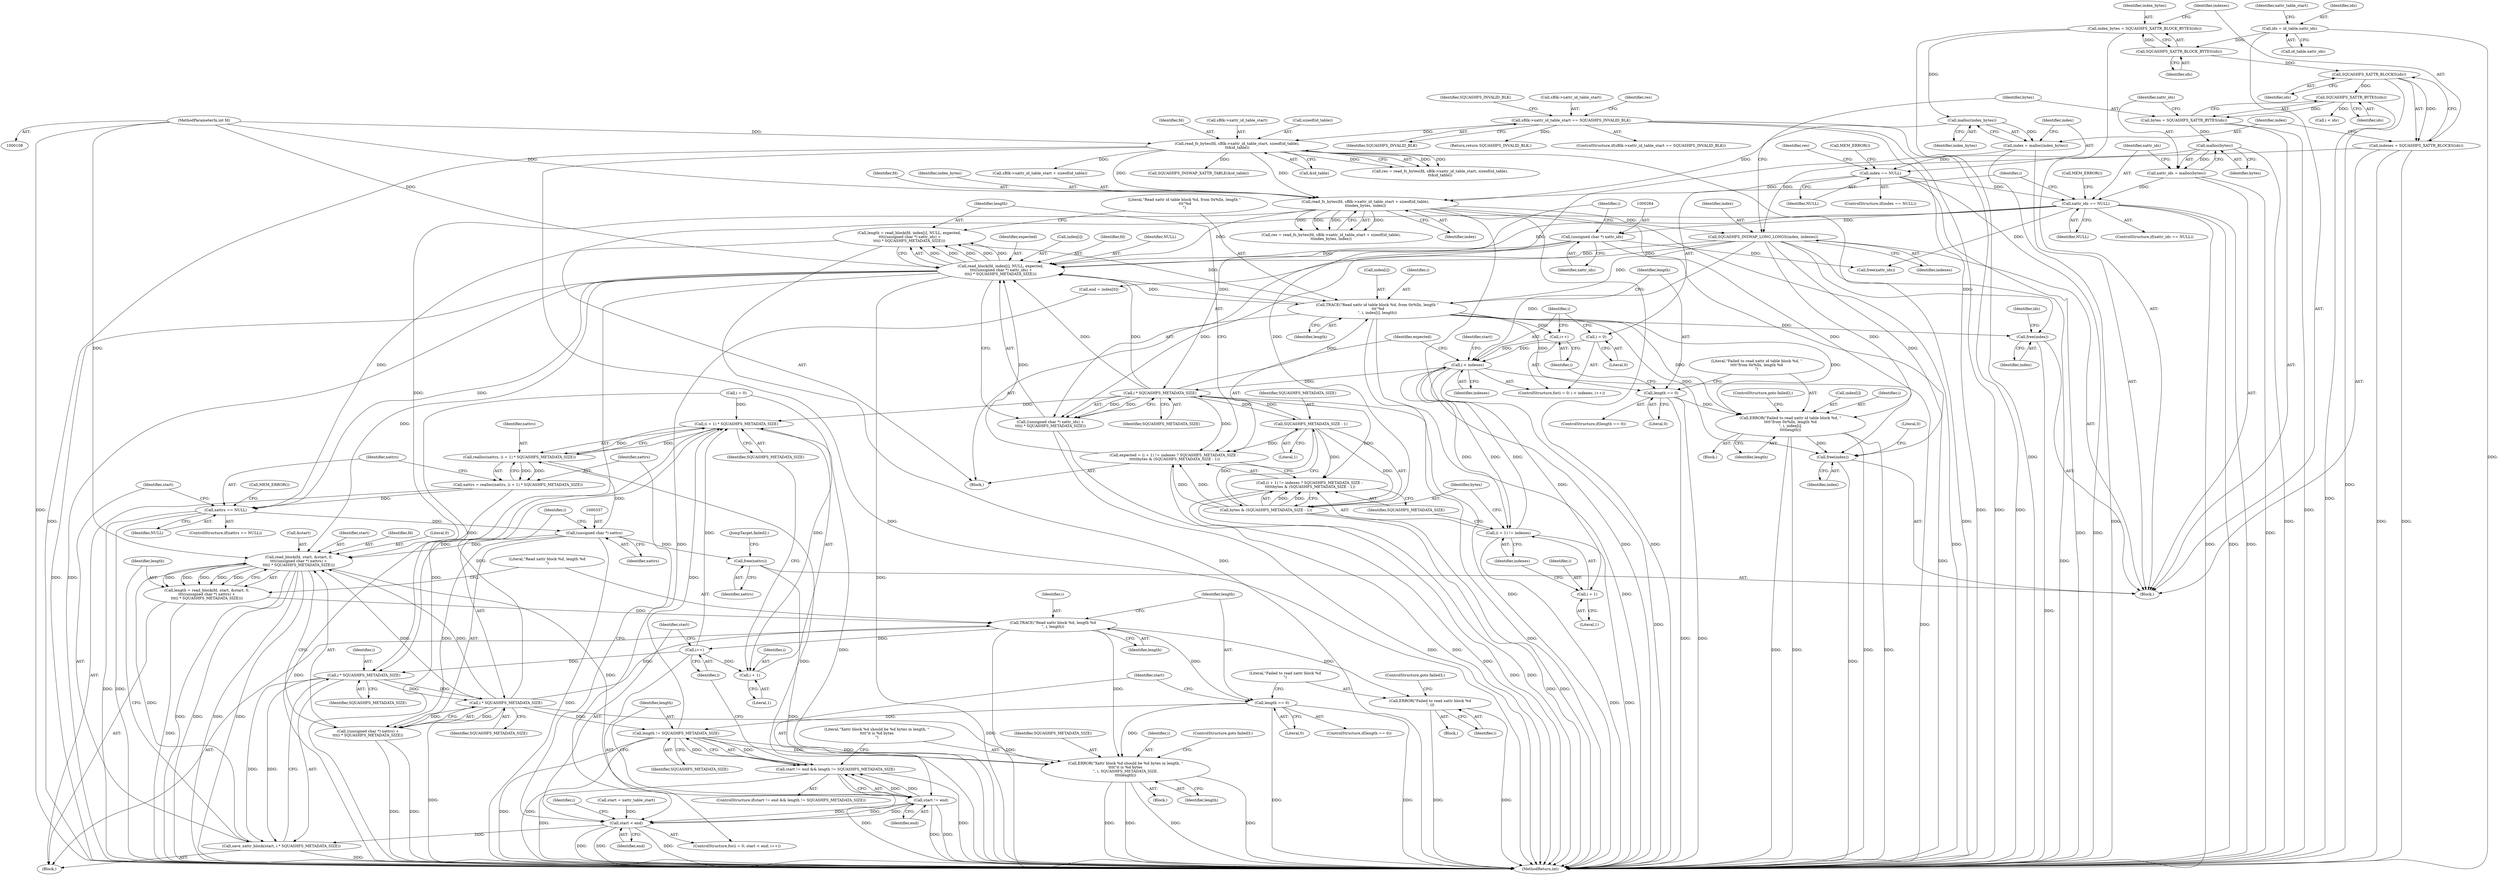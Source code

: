digraph "0_squashfs-tools_f95864afe8833fe3ad782d714b41378e860977b1@API" {
"1000253" [label="(Call,length = read_block(fd, index[i], NULL, expected,\n \t\t\t((unsigned char *) xattr_ids) +\n\t\t\t(i * SQUASHFS_METADATA_SIZE)))"];
"1000255" [label="(Call,read_block(fd, index[i], NULL, expected,\n \t\t\t((unsigned char *) xattr_ids) +\n\t\t\t(i * SQUASHFS_METADATA_SIZE)))"];
"1000196" [label="(Call,read_fs_bytes(fd, sBlk->xattr_id_table_start + sizeof(id_table),\n\t\tindex_bytes, index))"];
"1000136" [label="(Call,read_fs_bytes(fd, sBlk->xattr_id_table_start, sizeof(id_table),\n\t\t&id_table))"];
"1000109" [label="(MethodParameterIn,int fd)"];
"1000127" [label="(Call,sBlk->xattr_id_table_start == SQUASHFS_INVALID_BLK)"];
"1000187" [label="(Call,malloc(index_bytes))"];
"1000177" [label="(Call,index_bytes = SQUASHFS_XATTR_BLOCK_BYTES(ids))"];
"1000179" [label="(Call,SQUASHFS_XATTR_BLOCK_BYTES(ids))"];
"1000167" [label="(Call,ids = id_table.xattr_ids)"];
"1000190" [label="(Call,index == NULL)"];
"1000185" [label="(Call,index = malloc(index_bytes))"];
"1000211" [label="(Call,SQUASHFS_INSWAP_LONG_LONGS(index, indexes))"];
"1000181" [label="(Call,indexes = SQUASHFS_XATTR_BLOCKS(ids))"];
"1000183" [label="(Call,SQUASHFS_XATTR_BLOCKS(ids))"];
"1000269" [label="(Call,TRACE(\"Read xattr id table block %d, from 0x%llx, length \"\n \t\t\t\"%d\n\", i, index[i], length))"];
"1000266" [label="(Call,i * SQUASHFS_METADATA_SIZE)"];
"1000231" [label="(Call,i < indexes)"];
"1000234" [label="(Call,i++)"];
"1000228" [label="(Call,i = 0)"];
"1000241" [label="(Call,(i + 1) != indexes)"];
"1000249" [label="(Call,SQUASHFS_METADATA_SIZE - 1)"];
"1000253" [label="(Call,length = read_block(fd, index[i], NULL, expected,\n \t\t\t((unsigned char *) xattr_ids) +\n\t\t\t(i * SQUASHFS_METADATA_SIZE)))"];
"1000223" [label="(Call,xattr_ids == NULL)"];
"1000218" [label="(Call,xattr_ids = malloc(bytes))"];
"1000220" [label="(Call,malloc(bytes))"];
"1000214" [label="(Call,bytes = SQUASHFS_XATTR_BYTES(ids))"];
"1000216" [label="(Call,SQUASHFS_XATTR_BYTES(ids))"];
"1000238" [label="(Call,expected = (i + 1) != indexes ? SQUASHFS_METADATA_SIZE :\n \t\t\t\t\tbytes & (SQUASHFS_METADATA_SIZE - 1))"];
"1000247" [label="(Call,bytes & (SQUASHFS_METADATA_SIZE - 1))"];
"1000263" [label="(Call,(unsigned char *) xattr_ids)"];
"1000242" [label="(Call,i + 1)"];
"1000318" [label="(Call,xattrs == NULL)"];
"1000336" [label="(Call,(unsigned char *) xattrs)"];
"1000310" [label="(Call,realloc(xattrs, (i + 1) * SQUASHFS_METADATA_SIZE))"];
"1000308" [label="(Call,xattrs = realloc(xattrs, (i + 1) * SQUASHFS_METADATA_SIZE))"];
"1000329" [label="(Call,read_block(fd, start, &start, 0,\n\t\t\t((unsigned char *) xattrs) +\n\t\t\t(i * SQUASHFS_METADATA_SIZE)))"];
"1000327" [label="(Call,length = read_block(fd, start, &start, 0,\n\t\t\t((unsigned char *) xattrs) +\n\t\t\t(i * SQUASHFS_METADATA_SIZE)))"];
"1000342" [label="(Call,TRACE(\"Read xattr block %d, length %d\n\", i, length))"];
"1000304" [label="(Call,i++)"];
"1000312" [label="(Call,(i + 1) * SQUASHFS_METADATA_SIZE)"];
"1000324" [label="(Call,i * SQUASHFS_METADATA_SIZE)"];
"1000322" [label="(Call,save_xattr_block(start, i * SQUASHFS_METADATA_SIZE))"];
"1000339" [label="(Call,i * SQUASHFS_METADATA_SIZE)"];
"1000335" [label="(Call,((unsigned char *) xattrs) +\n\t\t\t(i * SQUASHFS_METADATA_SIZE))"];
"1000360" [label="(Call,length != SQUASHFS_METADATA_SIZE)"];
"1000356" [label="(Call,start != end && length != SQUASHFS_METADATA_SIZE)"];
"1000364" [label="(Call,ERROR(\"Xattr block %d should be %d bytes in length, \"\n\t\t\t\t\"it is %d bytes\n\", i, SQUASHFS_METADATA_SIZE,\n\t\t\t\tlength))"];
"1000313" [label="(Call,i + 1)"];
"1000347" [label="(Call,length == 0)"];
"1000351" [label="(Call,ERROR(\"Failed to read xattr block %d\n\", i))"];
"1000357" [label="(Call,start != end)"];
"1000301" [label="(Call,start < end)"];
"1000389" [label="(Call,free(xattrs))"];
"1000240" [label="(Call,(i + 1) != indexes ? SQUASHFS_METADATA_SIZE :\n \t\t\t\t\tbytes & (SQUASHFS_METADATA_SIZE - 1))"];
"1000262" [label="(Call,((unsigned char *) xattr_ids) +\n\t\t\t(i * SQUASHFS_METADATA_SIZE))"];
"1000277" [label="(Call,length == 0)"];
"1000281" [label="(Call,ERROR(\"Failed to read xattr id table block %d, \"\n\t\t\t\t\"from 0x%llx, length %d\n\", i, index[i],\n\t\t\t\tlength))"];
"1000395" [label="(Call,free(index))"];
"1000384" [label="(Call,free(index))"];
"1000109" [label="(MethodParameterIn,int fd)"];
"1000131" [label="(Identifier,SQUASHFS_INVALID_BLK)"];
"1000357" [label="(Call,start != end)"];
"1000362" [label="(Identifier,SQUASHFS_METADATA_SIZE)"];
"1000396" [label="(Identifier,index)"];
"1000310" [label="(Call,realloc(xattrs, (i + 1) * SQUASHFS_METADATA_SIZE))"];
"1000216" [label="(Call,SQUASHFS_XATTR_BYTES(ids))"];
"1000336" [label="(Call,(unsigned char *) xattrs)"];
"1000235" [label="(Identifier,i)"];
"1000311" [label="(Identifier,xattrs)"];
"1000234" [label="(Call,i++)"];
"1000138" [label="(Call,sBlk->xattr_id_table_start)"];
"1000385" [label="(Identifier,index)"];
"1000331" [label="(Identifier,start)"];
"1000358" [label="(Identifier,start)"];
"1000133" [label="(Identifier,SQUASHFS_INVALID_BLK)"];
"1000173" [label="(Identifier,xattr_table_start)"];
"1000213" [label="(Identifier,indexes)"];
"1000243" [label="(Identifier,i)"];
"1000196" [label="(Call,read_fs_bytes(fd, sBlk->xattr_id_table_start + sizeof(id_table),\n\t\tindex_bytes, index))"];
"1000211" [label="(Call,SQUASHFS_INSWAP_LONG_LONGS(index, indexes))"];
"1000367" [label="(Identifier,SQUASHFS_METADATA_SIZE)"];
"1000321" [label="(Call,MEM_ERROR())"];
"1000226" [label="(Call,MEM_ERROR())"];
"1000266" [label="(Call,i * SQUASHFS_METADATA_SIZE)"];
"1000305" [label="(Identifier,i)"];
"1000279" [label="(Literal,0)"];
"1000317" [label="(ControlStructure,if(xattrs == NULL))"];
"1000197" [label="(Identifier,fd)"];
"1000232" [label="(Identifier,i)"];
"1000278" [label="(Identifier,length)"];
"1000389" [label="(Call,free(xattrs))"];
"1000143" [label="(Call,&id_table)"];
"1000193" [label="(Call,MEM_ERROR())"];
"1000227" [label="(ControlStructure,for(i = 0; i < indexes; i++))"];
"1000322" [label="(Call,save_xattr_block(start, i * SQUASHFS_METADATA_SIZE))"];
"1000236" [label="(Block,)"];
"1000220" [label="(Call,malloc(bytes))"];
"1000346" [label="(ControlStructure,if(length == 0))"];
"1000262" [label="(Call,((unsigned char *) xattr_ids) +\n\t\t\t(i * SQUASHFS_METADATA_SIZE))"];
"1000250" [label="(Identifier,SQUASHFS_METADATA_SIZE)"];
"1000255" [label="(Call,read_block(fd, index[i], NULL, expected,\n \t\t\t((unsigned char *) xattr_ids) +\n\t\t\t(i * SQUASHFS_METADATA_SIZE)))"];
"1000151" [label="(Call,SQUASHFS_INSWAP_XATTR_TABLE(&id_table))"];
"1000270" [label="(Literal,\"Read xattr id table block %d, from 0x%llx, length \"\n \t\t\t\"%d\n\")"];
"1000218" [label="(Call,xattr_ids = malloc(bytes))"];
"1000247" [label="(Call,bytes & (SQUASHFS_METADATA_SIZE - 1))"];
"1000344" [label="(Identifier,i)"];
"1000360" [label="(Call,length != SQUASHFS_METADATA_SIZE)"];
"1000323" [label="(Identifier,start)"];
"1000239" [label="(Identifier,expected)"];
"1000353" [label="(Identifier,i)"];
"1000301" [label="(Call,start < end)"];
"1000179" [label="(Call,SQUASHFS_XATTR_BLOCK_BYTES(ids))"];
"1000190" [label="(Call,index == NULL)"];
"1000244" [label="(Literal,1)"];
"1000298" [label="(Call,i = 0)"];
"1000169" [label="(Call,id_table.xattr_ids)"];
"1000398" [label="(Literal,0)"];
"1000350" [label="(Block,)"];
"1000191" [label="(Identifier,index)"];
"1000288" [label="(ControlStructure,goto failed2;)"];
"1000297" [label="(ControlStructure,for(i = 0; start < end; i++))"];
"1000334" [label="(Literal,0)"];
"1000263" [label="(Call,(unsigned char *) xattr_ids)"];
"1000198" [label="(Call,sBlk->xattr_id_table_start + sizeof(id_table))"];
"1000167" [label="(Call,ids = id_table.xattr_ids)"];
"1000136" [label="(Call,read_fs_bytes(fd, sBlk->xattr_id_table_start, sizeof(id_table),\n\t\t&id_table))"];
"1000314" [label="(Identifier,i)"];
"1000356" [label="(Call,start != end && length != SQUASHFS_METADATA_SIZE)"];
"1000181" [label="(Call,indexes = SQUASHFS_XATTR_BLOCKS(ids))"];
"1000343" [label="(Literal,\"Read xattr block %d, length %d\n\")"];
"1000282" [label="(Literal,\"Failed to read xattr id table block %d, \"\n\t\t\t\t\"from 0x%llx, length %d\n\")"];
"1000347" [label="(Call,length == 0)"];
"1000339" [label="(Call,i * SQUASHFS_METADATA_SIZE)"];
"1000284" [label="(Call,index[i])"];
"1000177" [label="(Call,index_bytes = SQUASHFS_XATTR_BLOCK_BYTES(ids))"];
"1000345" [label="(Identifier,length)"];
"1000180" [label="(Identifier,ids)"];
"1000253" [label="(Call,length = read_block(fd, index[i], NULL, expected,\n \t\t\t((unsigned char *) xattr_ids) +\n\t\t\t(i * SQUASHFS_METADATA_SIZE)))"];
"1000349" [label="(Literal,0)"];
"1000225" [label="(Identifier,NULL)"];
"1000355" [label="(ControlStructure,if(start != end && length != SQUASHFS_METADATA_SIZE))"];
"1000189" [label="(ControlStructure,if(index == NULL))"];
"1000304" [label="(Call,i++)"];
"1000212" [label="(Identifier,index)"];
"1000127" [label="(Call,sBlk->xattr_id_table_start == SQUASHFS_INVALID_BLK)"];
"1000184" [label="(Identifier,ids)"];
"1000335" [label="(Call,((unsigned char *) xattrs) +\n\t\t\t(i * SQUASHFS_METADATA_SIZE))"];
"1000368" [label="(Identifier,length)"];
"1000399" [label="(MethodReturn,int)"];
"1000308" [label="(Call,xattrs = realloc(xattrs, (i + 1) * SQUASHFS_METADATA_SIZE))"];
"1000113" [label="(Block,)"];
"1000230" [label="(Literal,0)"];
"1000187" [label="(Call,malloc(index_bytes))"];
"1000327" [label="(Call,length = read_block(fd, start, &start, 0,\n\t\t\t((unsigned char *) xattrs) +\n\t\t\t(i * SQUASHFS_METADATA_SIZE)))"];
"1000257" [label="(Call,index[i])"];
"1000215" [label="(Identifier,bytes)"];
"1000313" [label="(Call,i + 1)"];
"1000366" [label="(Identifier,i)"];
"1000141" [label="(Call,sizeof(id_table))"];
"1000242" [label="(Call,i + 1)"];
"1000229" [label="(Identifier,i)"];
"1000318" [label="(Call,xattrs == NULL)"];
"1000251" [label="(Literal,1)"];
"1000340" [label="(Identifier,i)"];
"1000332" [label="(Call,&start)"];
"1000272" [label="(Call,index[i])"];
"1000223" [label="(Call,xattr_ids == NULL)"];
"1000224" [label="(Identifier,xattr_ids)"];
"1000132" [label="(Return,return SQUASHFS_INVALID_BLK;)"];
"1000390" [label="(Identifier,xattrs)"];
"1000128" [label="(Call,sBlk->xattr_id_table_start)"];
"1000364" [label="(Call,ERROR(\"Xattr block %d should be %d bytes in length, \"\n\t\t\t\t\"it is %d bytes\n\", i, SQUASHFS_METADATA_SIZE,\n\t\t\t\tlength))"];
"1000205" [label="(Identifier,index)"];
"1000365" [label="(Literal,\"Xattr block %d should be %d bytes in length, \"\n\t\t\t\t\"it is %d bytes\n\")"];
"1000214" [label="(Call,bytes = SQUASHFS_XATTR_BYTES(ids))"];
"1000287" [label="(Identifier,length)"];
"1000329" [label="(Call,read_block(fd, start, &start, 0,\n\t\t\t((unsigned char *) xattrs) +\n\t\t\t(i * SQUASHFS_METADATA_SIZE)))"];
"1000182" [label="(Identifier,indexes)"];
"1000276" [label="(ControlStructure,if(length == 0))"];
"1000392" [label="(Call,free(xattr_ids))"];
"1000256" [label="(Identifier,fd)"];
"1000330" [label="(Identifier,fd)"];
"1000374" [label="(Call,i < ids)"];
"1000303" [label="(Identifier,end)"];
"1000195" [label="(Identifier,res)"];
"1000351" [label="(Call,ERROR(\"Failed to read xattr block %d\n\", i))"];
"1000320" [label="(Identifier,NULL)"];
"1000254" [label="(Identifier,length)"];
"1000249" [label="(Call,SQUASHFS_METADATA_SIZE - 1)"];
"1000219" [label="(Identifier,xattr_ids)"];
"1000325" [label="(Identifier,i)"];
"1000271" [label="(Identifier,i)"];
"1000315" [label="(Literal,1)"];
"1000188" [label="(Identifier,index_bytes)"];
"1000240" [label="(Call,(i + 1) != indexes ? SQUASHFS_METADATA_SIZE :\n \t\t\t\t\tbytes & (SQUASHFS_METADATA_SIZE - 1))"];
"1000281" [label="(Call,ERROR(\"Failed to read xattr id table block %d, \"\n\t\t\t\t\"from 0x%llx, length %d\n\", i, index[i],\n\t\t\t\tlength))"];
"1000316" [label="(Identifier,SQUASHFS_METADATA_SIZE)"];
"1000361" [label="(Identifier,length)"];
"1000233" [label="(Identifier,indexes)"];
"1000246" [label="(Identifier,SQUASHFS_METADATA_SIZE)"];
"1000372" [label="(Identifier,i)"];
"1000245" [label="(Identifier,indexes)"];
"1000302" [label="(Identifier,start)"];
"1000283" [label="(Identifier,i)"];
"1000312" [label="(Call,(i + 1) * SQUASHFS_METADATA_SIZE)"];
"1000248" [label="(Identifier,bytes)"];
"1000134" [label="(Call,res = read_fs_bytes(fd, sBlk->xattr_id_table_start, sizeof(id_table),\n\t\t&id_table))"];
"1000221" [label="(Identifier,bytes)"];
"1000260" [label="(Identifier,NULL)"];
"1000280" [label="(Block,)"];
"1000217" [label="(Identifier,ids)"];
"1000185" [label="(Call,index = malloc(index_bytes))"];
"1000269" [label="(Call,TRACE(\"Read xattr id table block %d, from 0x%llx, length \"\n \t\t\t\"%d\n\", i, index[i], length))"];
"1000275" [label="(Identifier,length)"];
"1000363" [label="(Block,)"];
"1000194" [label="(Call,res = read_fs_bytes(fd, sBlk->xattr_id_table_start + sizeof(id_table),\n\t\tindex_bytes, index))"];
"1000326" [label="(Identifier,SQUASHFS_METADATA_SIZE)"];
"1000178" [label="(Identifier,index_bytes)"];
"1000289" [label="(Call,start = xattr_table_start)"];
"1000261" [label="(Identifier,expected)"];
"1000354" [label="(ControlStructure,goto failed3;)"];
"1000231" [label="(Call,i < indexes)"];
"1000309" [label="(Identifier,xattrs)"];
"1000204" [label="(Identifier,index_bytes)"];
"1000228" [label="(Call,i = 0)"];
"1000186" [label="(Identifier,index)"];
"1000387" [label="(Identifier,ids)"];
"1000290" [label="(Identifier,start)"];
"1000192" [label="(Identifier,NULL)"];
"1000328" [label="(Identifier,length)"];
"1000137" [label="(Identifier,fd)"];
"1000338" [label="(Identifier,xattrs)"];
"1000319" [label="(Identifier,xattrs)"];
"1000238" [label="(Call,expected = (i + 1) != indexes ? SQUASHFS_METADATA_SIZE :\n \t\t\t\t\tbytes & (SQUASHFS_METADATA_SIZE - 1))"];
"1000267" [label="(Identifier,i)"];
"1000395" [label="(Call,free(index))"];
"1000222" [label="(ControlStructure,if(xattr_ids == NULL))"];
"1000341" [label="(Identifier,SQUASHFS_METADATA_SIZE)"];
"1000352" [label="(Literal,\"Failed to read xattr block %d\n\")"];
"1000391" [label="(JumpTarget,failed2:)"];
"1000241" [label="(Call,(i + 1) != indexes)"];
"1000348" [label="(Identifier,length)"];
"1000277" [label="(Call,length == 0)"];
"1000359" [label="(Identifier,end)"];
"1000126" [label="(ControlStructure,if(sBlk->xattr_id_table_start == SQUASHFS_INVALID_BLK))"];
"1000342" [label="(Call,TRACE(\"Read xattr block %d, length %d\n\", i, length))"];
"1000292" [label="(Call,end = index[0])"];
"1000168" [label="(Identifier,ids)"];
"1000268" [label="(Identifier,SQUASHFS_METADATA_SIZE)"];
"1000324" [label="(Call,i * SQUASHFS_METADATA_SIZE)"];
"1000135" [label="(Identifier,res)"];
"1000306" [label="(Block,)"];
"1000369" [label="(ControlStructure,goto failed3;)"];
"1000265" [label="(Identifier,xattr_ids)"];
"1000183" [label="(Call,SQUASHFS_XATTR_BLOCKS(ids))"];
"1000384" [label="(Call,free(index))"];
"1000253" -> "1000236"  [label="AST: "];
"1000253" -> "1000255"  [label="CFG: "];
"1000254" -> "1000253"  [label="AST: "];
"1000255" -> "1000253"  [label="AST: "];
"1000270" -> "1000253"  [label="CFG: "];
"1000253" -> "1000399"  [label="DDG: "];
"1000255" -> "1000253"  [label="DDG: "];
"1000255" -> "1000253"  [label="DDG: "];
"1000255" -> "1000253"  [label="DDG: "];
"1000255" -> "1000253"  [label="DDG: "];
"1000255" -> "1000253"  [label="DDG: "];
"1000253" -> "1000269"  [label="DDG: "];
"1000255" -> "1000262"  [label="CFG: "];
"1000256" -> "1000255"  [label="AST: "];
"1000257" -> "1000255"  [label="AST: "];
"1000260" -> "1000255"  [label="AST: "];
"1000261" -> "1000255"  [label="AST: "];
"1000262" -> "1000255"  [label="AST: "];
"1000255" -> "1000399"  [label="DDG: "];
"1000255" -> "1000399"  [label="DDG: "];
"1000255" -> "1000399"  [label="DDG: "];
"1000255" -> "1000399"  [label="DDG: "];
"1000196" -> "1000255"  [label="DDG: "];
"1000109" -> "1000255"  [label="DDG: "];
"1000211" -> "1000255"  [label="DDG: "];
"1000269" -> "1000255"  [label="DDG: "];
"1000223" -> "1000255"  [label="DDG: "];
"1000238" -> "1000255"  [label="DDG: "];
"1000263" -> "1000255"  [label="DDG: "];
"1000266" -> "1000255"  [label="DDG: "];
"1000266" -> "1000255"  [label="DDG: "];
"1000255" -> "1000269"  [label="DDG: "];
"1000255" -> "1000318"  [label="DDG: "];
"1000255" -> "1000329"  [label="DDG: "];
"1000196" -> "1000194"  [label="AST: "];
"1000196" -> "1000205"  [label="CFG: "];
"1000197" -> "1000196"  [label="AST: "];
"1000198" -> "1000196"  [label="AST: "];
"1000204" -> "1000196"  [label="AST: "];
"1000205" -> "1000196"  [label="AST: "];
"1000194" -> "1000196"  [label="CFG: "];
"1000196" -> "1000399"  [label="DDG: "];
"1000196" -> "1000399"  [label="DDG: "];
"1000196" -> "1000399"  [label="DDG: "];
"1000196" -> "1000194"  [label="DDG: "];
"1000196" -> "1000194"  [label="DDG: "];
"1000196" -> "1000194"  [label="DDG: "];
"1000196" -> "1000194"  [label="DDG: "];
"1000136" -> "1000196"  [label="DDG: "];
"1000136" -> "1000196"  [label="DDG: "];
"1000109" -> "1000196"  [label="DDG: "];
"1000187" -> "1000196"  [label="DDG: "];
"1000190" -> "1000196"  [label="DDG: "];
"1000196" -> "1000211"  [label="DDG: "];
"1000196" -> "1000329"  [label="DDG: "];
"1000196" -> "1000395"  [label="DDG: "];
"1000136" -> "1000134"  [label="AST: "];
"1000136" -> "1000143"  [label="CFG: "];
"1000137" -> "1000136"  [label="AST: "];
"1000138" -> "1000136"  [label="AST: "];
"1000141" -> "1000136"  [label="AST: "];
"1000143" -> "1000136"  [label="AST: "];
"1000134" -> "1000136"  [label="CFG: "];
"1000136" -> "1000399"  [label="DDG: "];
"1000136" -> "1000399"  [label="DDG: "];
"1000136" -> "1000399"  [label="DDG: "];
"1000136" -> "1000134"  [label="DDG: "];
"1000136" -> "1000134"  [label="DDG: "];
"1000136" -> "1000134"  [label="DDG: "];
"1000109" -> "1000136"  [label="DDG: "];
"1000127" -> "1000136"  [label="DDG: "];
"1000136" -> "1000151"  [label="DDG: "];
"1000136" -> "1000198"  [label="DDG: "];
"1000109" -> "1000108"  [label="AST: "];
"1000109" -> "1000399"  [label="DDG: "];
"1000109" -> "1000329"  [label="DDG: "];
"1000127" -> "1000126"  [label="AST: "];
"1000127" -> "1000131"  [label="CFG: "];
"1000128" -> "1000127"  [label="AST: "];
"1000131" -> "1000127"  [label="AST: "];
"1000133" -> "1000127"  [label="CFG: "];
"1000135" -> "1000127"  [label="CFG: "];
"1000127" -> "1000399"  [label="DDG: "];
"1000127" -> "1000399"  [label="DDG: "];
"1000127" -> "1000399"  [label="DDG: "];
"1000127" -> "1000132"  [label="DDG: "];
"1000187" -> "1000185"  [label="AST: "];
"1000187" -> "1000188"  [label="CFG: "];
"1000188" -> "1000187"  [label="AST: "];
"1000185" -> "1000187"  [label="CFG: "];
"1000187" -> "1000185"  [label="DDG: "];
"1000177" -> "1000187"  [label="DDG: "];
"1000177" -> "1000113"  [label="AST: "];
"1000177" -> "1000179"  [label="CFG: "];
"1000178" -> "1000177"  [label="AST: "];
"1000179" -> "1000177"  [label="AST: "];
"1000182" -> "1000177"  [label="CFG: "];
"1000177" -> "1000399"  [label="DDG: "];
"1000179" -> "1000177"  [label="DDG: "];
"1000179" -> "1000180"  [label="CFG: "];
"1000180" -> "1000179"  [label="AST: "];
"1000167" -> "1000179"  [label="DDG: "];
"1000179" -> "1000183"  [label="DDG: "];
"1000167" -> "1000113"  [label="AST: "];
"1000167" -> "1000169"  [label="CFG: "];
"1000168" -> "1000167"  [label="AST: "];
"1000169" -> "1000167"  [label="AST: "];
"1000173" -> "1000167"  [label="CFG: "];
"1000167" -> "1000399"  [label="DDG: "];
"1000190" -> "1000189"  [label="AST: "];
"1000190" -> "1000192"  [label="CFG: "];
"1000191" -> "1000190"  [label="AST: "];
"1000192" -> "1000190"  [label="AST: "];
"1000193" -> "1000190"  [label="CFG: "];
"1000195" -> "1000190"  [label="CFG: "];
"1000190" -> "1000399"  [label="DDG: "];
"1000190" -> "1000399"  [label="DDG: "];
"1000185" -> "1000190"  [label="DDG: "];
"1000190" -> "1000223"  [label="DDG: "];
"1000185" -> "1000113"  [label="AST: "];
"1000186" -> "1000185"  [label="AST: "];
"1000191" -> "1000185"  [label="CFG: "];
"1000185" -> "1000399"  [label="DDG: "];
"1000211" -> "1000113"  [label="AST: "];
"1000211" -> "1000213"  [label="CFG: "];
"1000212" -> "1000211"  [label="AST: "];
"1000213" -> "1000211"  [label="AST: "];
"1000215" -> "1000211"  [label="CFG: "];
"1000211" -> "1000399"  [label="DDG: "];
"1000181" -> "1000211"  [label="DDG: "];
"1000211" -> "1000231"  [label="DDG: "];
"1000211" -> "1000269"  [label="DDG: "];
"1000211" -> "1000281"  [label="DDG: "];
"1000211" -> "1000292"  [label="DDG: "];
"1000211" -> "1000384"  [label="DDG: "];
"1000211" -> "1000395"  [label="DDG: "];
"1000181" -> "1000113"  [label="AST: "];
"1000181" -> "1000183"  [label="CFG: "];
"1000182" -> "1000181"  [label="AST: "];
"1000183" -> "1000181"  [label="AST: "];
"1000186" -> "1000181"  [label="CFG: "];
"1000181" -> "1000399"  [label="DDG: "];
"1000181" -> "1000399"  [label="DDG: "];
"1000183" -> "1000181"  [label="DDG: "];
"1000183" -> "1000184"  [label="CFG: "];
"1000184" -> "1000183"  [label="AST: "];
"1000183" -> "1000399"  [label="DDG: "];
"1000183" -> "1000216"  [label="DDG: "];
"1000269" -> "1000236"  [label="AST: "];
"1000269" -> "1000275"  [label="CFG: "];
"1000270" -> "1000269"  [label="AST: "];
"1000271" -> "1000269"  [label="AST: "];
"1000272" -> "1000269"  [label="AST: "];
"1000275" -> "1000269"  [label="AST: "];
"1000278" -> "1000269"  [label="CFG: "];
"1000269" -> "1000399"  [label="DDG: "];
"1000269" -> "1000399"  [label="DDG: "];
"1000269" -> "1000234"  [label="DDG: "];
"1000266" -> "1000269"  [label="DDG: "];
"1000269" -> "1000277"  [label="DDG: "];
"1000269" -> "1000281"  [label="DDG: "];
"1000269" -> "1000281"  [label="DDG: "];
"1000269" -> "1000384"  [label="DDG: "];
"1000269" -> "1000395"  [label="DDG: "];
"1000266" -> "1000262"  [label="AST: "];
"1000266" -> "1000268"  [label="CFG: "];
"1000267" -> "1000266"  [label="AST: "];
"1000268" -> "1000266"  [label="AST: "];
"1000262" -> "1000266"  [label="CFG: "];
"1000266" -> "1000399"  [label="DDG: "];
"1000266" -> "1000238"  [label="DDG: "];
"1000266" -> "1000240"  [label="DDG: "];
"1000266" -> "1000249"  [label="DDG: "];
"1000266" -> "1000262"  [label="DDG: "];
"1000266" -> "1000262"  [label="DDG: "];
"1000231" -> "1000266"  [label="DDG: "];
"1000249" -> "1000266"  [label="DDG: "];
"1000266" -> "1000312"  [label="DDG: "];
"1000231" -> "1000227"  [label="AST: "];
"1000231" -> "1000233"  [label="CFG: "];
"1000232" -> "1000231"  [label="AST: "];
"1000233" -> "1000231"  [label="AST: "];
"1000239" -> "1000231"  [label="CFG: "];
"1000290" -> "1000231"  [label="CFG: "];
"1000231" -> "1000399"  [label="DDG: "];
"1000231" -> "1000399"  [label="DDG: "];
"1000234" -> "1000231"  [label="DDG: "];
"1000228" -> "1000231"  [label="DDG: "];
"1000241" -> "1000231"  [label="DDG: "];
"1000231" -> "1000241"  [label="DDG: "];
"1000231" -> "1000241"  [label="DDG: "];
"1000231" -> "1000242"  [label="DDG: "];
"1000234" -> "1000227"  [label="AST: "];
"1000234" -> "1000235"  [label="CFG: "];
"1000235" -> "1000234"  [label="AST: "];
"1000232" -> "1000234"  [label="CFG: "];
"1000228" -> "1000227"  [label="AST: "];
"1000228" -> "1000230"  [label="CFG: "];
"1000229" -> "1000228"  [label="AST: "];
"1000230" -> "1000228"  [label="AST: "];
"1000232" -> "1000228"  [label="CFG: "];
"1000241" -> "1000240"  [label="AST: "];
"1000241" -> "1000245"  [label="CFG: "];
"1000242" -> "1000241"  [label="AST: "];
"1000245" -> "1000241"  [label="AST: "];
"1000246" -> "1000241"  [label="CFG: "];
"1000248" -> "1000241"  [label="CFG: "];
"1000241" -> "1000399"  [label="DDG: "];
"1000241" -> "1000399"  [label="DDG: "];
"1000249" -> "1000247"  [label="AST: "];
"1000249" -> "1000251"  [label="CFG: "];
"1000250" -> "1000249"  [label="AST: "];
"1000251" -> "1000249"  [label="AST: "];
"1000247" -> "1000249"  [label="CFG: "];
"1000249" -> "1000238"  [label="DDG: "];
"1000249" -> "1000240"  [label="DDG: "];
"1000249" -> "1000247"  [label="DDG: "];
"1000249" -> "1000247"  [label="DDG: "];
"1000223" -> "1000222"  [label="AST: "];
"1000223" -> "1000225"  [label="CFG: "];
"1000224" -> "1000223"  [label="AST: "];
"1000225" -> "1000223"  [label="AST: "];
"1000226" -> "1000223"  [label="CFG: "];
"1000229" -> "1000223"  [label="CFG: "];
"1000223" -> "1000399"  [label="DDG: "];
"1000223" -> "1000399"  [label="DDG: "];
"1000223" -> "1000399"  [label="DDG: "];
"1000218" -> "1000223"  [label="DDG: "];
"1000223" -> "1000263"  [label="DDG: "];
"1000223" -> "1000318"  [label="DDG: "];
"1000223" -> "1000392"  [label="DDG: "];
"1000218" -> "1000113"  [label="AST: "];
"1000218" -> "1000220"  [label="CFG: "];
"1000219" -> "1000218"  [label="AST: "];
"1000220" -> "1000218"  [label="AST: "];
"1000224" -> "1000218"  [label="CFG: "];
"1000218" -> "1000399"  [label="DDG: "];
"1000220" -> "1000218"  [label="DDG: "];
"1000220" -> "1000221"  [label="CFG: "];
"1000221" -> "1000220"  [label="AST: "];
"1000220" -> "1000399"  [label="DDG: "];
"1000214" -> "1000220"  [label="DDG: "];
"1000220" -> "1000247"  [label="DDG: "];
"1000214" -> "1000113"  [label="AST: "];
"1000214" -> "1000216"  [label="CFG: "];
"1000215" -> "1000214"  [label="AST: "];
"1000216" -> "1000214"  [label="AST: "];
"1000219" -> "1000214"  [label="CFG: "];
"1000214" -> "1000399"  [label="DDG: "];
"1000216" -> "1000214"  [label="DDG: "];
"1000216" -> "1000217"  [label="CFG: "];
"1000217" -> "1000216"  [label="AST: "];
"1000216" -> "1000399"  [label="DDG: "];
"1000216" -> "1000374"  [label="DDG: "];
"1000238" -> "1000236"  [label="AST: "];
"1000238" -> "1000240"  [label="CFG: "];
"1000239" -> "1000238"  [label="AST: "];
"1000240" -> "1000238"  [label="AST: "];
"1000254" -> "1000238"  [label="CFG: "];
"1000238" -> "1000399"  [label="DDG: "];
"1000247" -> "1000238"  [label="DDG: "];
"1000247" -> "1000238"  [label="DDG: "];
"1000247" -> "1000240"  [label="AST: "];
"1000248" -> "1000247"  [label="AST: "];
"1000240" -> "1000247"  [label="CFG: "];
"1000247" -> "1000399"  [label="DDG: "];
"1000247" -> "1000399"  [label="DDG: "];
"1000247" -> "1000240"  [label="DDG: "];
"1000247" -> "1000240"  [label="DDG: "];
"1000263" -> "1000262"  [label="AST: "];
"1000263" -> "1000265"  [label="CFG: "];
"1000264" -> "1000263"  [label="AST: "];
"1000265" -> "1000263"  [label="AST: "];
"1000267" -> "1000263"  [label="CFG: "];
"1000263" -> "1000399"  [label="DDG: "];
"1000263" -> "1000262"  [label="DDG: "];
"1000263" -> "1000392"  [label="DDG: "];
"1000242" -> "1000244"  [label="CFG: "];
"1000243" -> "1000242"  [label="AST: "];
"1000244" -> "1000242"  [label="AST: "];
"1000245" -> "1000242"  [label="CFG: "];
"1000318" -> "1000317"  [label="AST: "];
"1000318" -> "1000320"  [label="CFG: "];
"1000319" -> "1000318"  [label="AST: "];
"1000320" -> "1000318"  [label="AST: "];
"1000321" -> "1000318"  [label="CFG: "];
"1000323" -> "1000318"  [label="CFG: "];
"1000318" -> "1000399"  [label="DDG: "];
"1000318" -> "1000399"  [label="DDG: "];
"1000308" -> "1000318"  [label="DDG: "];
"1000318" -> "1000336"  [label="DDG: "];
"1000336" -> "1000335"  [label="AST: "];
"1000336" -> "1000338"  [label="CFG: "];
"1000337" -> "1000336"  [label="AST: "];
"1000338" -> "1000336"  [label="AST: "];
"1000340" -> "1000336"  [label="CFG: "];
"1000336" -> "1000399"  [label="DDG: "];
"1000336" -> "1000310"  [label="DDG: "];
"1000336" -> "1000329"  [label="DDG: "];
"1000336" -> "1000335"  [label="DDG: "];
"1000336" -> "1000389"  [label="DDG: "];
"1000310" -> "1000308"  [label="AST: "];
"1000310" -> "1000312"  [label="CFG: "];
"1000311" -> "1000310"  [label="AST: "];
"1000312" -> "1000310"  [label="AST: "];
"1000308" -> "1000310"  [label="CFG: "];
"1000310" -> "1000399"  [label="DDG: "];
"1000310" -> "1000308"  [label="DDG: "];
"1000310" -> "1000308"  [label="DDG: "];
"1000312" -> "1000310"  [label="DDG: "];
"1000312" -> "1000310"  [label="DDG: "];
"1000308" -> "1000306"  [label="AST: "];
"1000309" -> "1000308"  [label="AST: "];
"1000319" -> "1000308"  [label="CFG: "];
"1000308" -> "1000399"  [label="DDG: "];
"1000329" -> "1000327"  [label="AST: "];
"1000329" -> "1000335"  [label="CFG: "];
"1000330" -> "1000329"  [label="AST: "];
"1000331" -> "1000329"  [label="AST: "];
"1000332" -> "1000329"  [label="AST: "];
"1000334" -> "1000329"  [label="AST: "];
"1000335" -> "1000329"  [label="AST: "];
"1000327" -> "1000329"  [label="CFG: "];
"1000329" -> "1000399"  [label="DDG: "];
"1000329" -> "1000399"  [label="DDG: "];
"1000329" -> "1000399"  [label="DDG: "];
"1000329" -> "1000399"  [label="DDG: "];
"1000329" -> "1000327"  [label="DDG: "];
"1000329" -> "1000327"  [label="DDG: "];
"1000329" -> "1000327"  [label="DDG: "];
"1000329" -> "1000327"  [label="DDG: "];
"1000329" -> "1000327"  [label="DDG: "];
"1000322" -> "1000329"  [label="DDG: "];
"1000339" -> "1000329"  [label="DDG: "];
"1000339" -> "1000329"  [label="DDG: "];
"1000329" -> "1000357"  [label="DDG: "];
"1000327" -> "1000306"  [label="AST: "];
"1000328" -> "1000327"  [label="AST: "];
"1000343" -> "1000327"  [label="CFG: "];
"1000327" -> "1000399"  [label="DDG: "];
"1000327" -> "1000342"  [label="DDG: "];
"1000342" -> "1000306"  [label="AST: "];
"1000342" -> "1000345"  [label="CFG: "];
"1000343" -> "1000342"  [label="AST: "];
"1000344" -> "1000342"  [label="AST: "];
"1000345" -> "1000342"  [label="AST: "];
"1000348" -> "1000342"  [label="CFG: "];
"1000342" -> "1000399"  [label="DDG: "];
"1000342" -> "1000304"  [label="DDG: "];
"1000339" -> "1000342"  [label="DDG: "];
"1000342" -> "1000347"  [label="DDG: "];
"1000342" -> "1000351"  [label="DDG: "];
"1000342" -> "1000364"  [label="DDG: "];
"1000304" -> "1000297"  [label="AST: "];
"1000304" -> "1000305"  [label="CFG: "];
"1000305" -> "1000304"  [label="AST: "];
"1000302" -> "1000304"  [label="CFG: "];
"1000304" -> "1000312"  [label="DDG: "];
"1000304" -> "1000313"  [label="DDG: "];
"1000304" -> "1000324"  [label="DDG: "];
"1000312" -> "1000316"  [label="CFG: "];
"1000313" -> "1000312"  [label="AST: "];
"1000316" -> "1000312"  [label="AST: "];
"1000312" -> "1000399"  [label="DDG: "];
"1000298" -> "1000312"  [label="DDG: "];
"1000360" -> "1000312"  [label="DDG: "];
"1000339" -> "1000312"  [label="DDG: "];
"1000312" -> "1000324"  [label="DDG: "];
"1000324" -> "1000322"  [label="AST: "];
"1000324" -> "1000326"  [label="CFG: "];
"1000325" -> "1000324"  [label="AST: "];
"1000326" -> "1000324"  [label="AST: "];
"1000322" -> "1000324"  [label="CFG: "];
"1000324" -> "1000322"  [label="DDG: "];
"1000324" -> "1000322"  [label="DDG: "];
"1000298" -> "1000324"  [label="DDG: "];
"1000324" -> "1000339"  [label="DDG: "];
"1000324" -> "1000339"  [label="DDG: "];
"1000322" -> "1000306"  [label="AST: "];
"1000323" -> "1000322"  [label="AST: "];
"1000328" -> "1000322"  [label="CFG: "];
"1000322" -> "1000399"  [label="DDG: "];
"1000301" -> "1000322"  [label="DDG: "];
"1000339" -> "1000335"  [label="AST: "];
"1000339" -> "1000341"  [label="CFG: "];
"1000340" -> "1000339"  [label="AST: "];
"1000341" -> "1000339"  [label="AST: "];
"1000335" -> "1000339"  [label="CFG: "];
"1000339" -> "1000399"  [label="DDG: "];
"1000339" -> "1000335"  [label="DDG: "];
"1000339" -> "1000335"  [label="DDG: "];
"1000339" -> "1000360"  [label="DDG: "];
"1000339" -> "1000364"  [label="DDG: "];
"1000335" -> "1000399"  [label="DDG: "];
"1000335" -> "1000399"  [label="DDG: "];
"1000360" -> "1000356"  [label="AST: "];
"1000360" -> "1000362"  [label="CFG: "];
"1000361" -> "1000360"  [label="AST: "];
"1000362" -> "1000360"  [label="AST: "];
"1000356" -> "1000360"  [label="CFG: "];
"1000360" -> "1000399"  [label="DDG: "];
"1000360" -> "1000399"  [label="DDG: "];
"1000360" -> "1000356"  [label="DDG: "];
"1000360" -> "1000356"  [label="DDG: "];
"1000347" -> "1000360"  [label="DDG: "];
"1000360" -> "1000364"  [label="DDG: "];
"1000360" -> "1000364"  [label="DDG: "];
"1000356" -> "1000355"  [label="AST: "];
"1000356" -> "1000357"  [label="CFG: "];
"1000357" -> "1000356"  [label="AST: "];
"1000365" -> "1000356"  [label="CFG: "];
"1000305" -> "1000356"  [label="CFG: "];
"1000356" -> "1000399"  [label="DDG: "];
"1000356" -> "1000399"  [label="DDG: "];
"1000356" -> "1000399"  [label="DDG: "];
"1000357" -> "1000356"  [label="DDG: "];
"1000357" -> "1000356"  [label="DDG: "];
"1000364" -> "1000363"  [label="AST: "];
"1000364" -> "1000368"  [label="CFG: "];
"1000365" -> "1000364"  [label="AST: "];
"1000366" -> "1000364"  [label="AST: "];
"1000367" -> "1000364"  [label="AST: "];
"1000368" -> "1000364"  [label="AST: "];
"1000369" -> "1000364"  [label="CFG: "];
"1000364" -> "1000399"  [label="DDG: "];
"1000364" -> "1000399"  [label="DDG: "];
"1000364" -> "1000399"  [label="DDG: "];
"1000364" -> "1000399"  [label="DDG: "];
"1000347" -> "1000364"  [label="DDG: "];
"1000313" -> "1000315"  [label="CFG: "];
"1000314" -> "1000313"  [label="AST: "];
"1000315" -> "1000313"  [label="AST: "];
"1000316" -> "1000313"  [label="CFG: "];
"1000298" -> "1000313"  [label="DDG: "];
"1000347" -> "1000346"  [label="AST: "];
"1000347" -> "1000349"  [label="CFG: "];
"1000348" -> "1000347"  [label="AST: "];
"1000349" -> "1000347"  [label="AST: "];
"1000352" -> "1000347"  [label="CFG: "];
"1000358" -> "1000347"  [label="CFG: "];
"1000347" -> "1000399"  [label="DDG: "];
"1000347" -> "1000399"  [label="DDG: "];
"1000351" -> "1000350"  [label="AST: "];
"1000351" -> "1000353"  [label="CFG: "];
"1000352" -> "1000351"  [label="AST: "];
"1000353" -> "1000351"  [label="AST: "];
"1000354" -> "1000351"  [label="CFG: "];
"1000351" -> "1000399"  [label="DDG: "];
"1000351" -> "1000399"  [label="DDG: "];
"1000357" -> "1000359"  [label="CFG: "];
"1000358" -> "1000357"  [label="AST: "];
"1000359" -> "1000357"  [label="AST: "];
"1000361" -> "1000357"  [label="CFG: "];
"1000357" -> "1000399"  [label="DDG: "];
"1000357" -> "1000399"  [label="DDG: "];
"1000357" -> "1000301"  [label="DDG: "];
"1000357" -> "1000301"  [label="DDG: "];
"1000301" -> "1000357"  [label="DDG: "];
"1000301" -> "1000297"  [label="AST: "];
"1000301" -> "1000303"  [label="CFG: "];
"1000302" -> "1000301"  [label="AST: "];
"1000303" -> "1000301"  [label="AST: "];
"1000309" -> "1000301"  [label="CFG: "];
"1000372" -> "1000301"  [label="CFG: "];
"1000301" -> "1000399"  [label="DDG: "];
"1000301" -> "1000399"  [label="DDG: "];
"1000301" -> "1000399"  [label="DDG: "];
"1000289" -> "1000301"  [label="DDG: "];
"1000292" -> "1000301"  [label="DDG: "];
"1000389" -> "1000113"  [label="AST: "];
"1000389" -> "1000390"  [label="CFG: "];
"1000390" -> "1000389"  [label="AST: "];
"1000391" -> "1000389"  [label="CFG: "];
"1000389" -> "1000399"  [label="DDG: "];
"1000240" -> "1000246"  [label="CFG: "];
"1000246" -> "1000240"  [label="AST: "];
"1000240" -> "1000399"  [label="DDG: "];
"1000240" -> "1000399"  [label="DDG: "];
"1000262" -> "1000399"  [label="DDG: "];
"1000262" -> "1000399"  [label="DDG: "];
"1000277" -> "1000276"  [label="AST: "];
"1000277" -> "1000279"  [label="CFG: "];
"1000278" -> "1000277"  [label="AST: "];
"1000279" -> "1000277"  [label="AST: "];
"1000282" -> "1000277"  [label="CFG: "];
"1000235" -> "1000277"  [label="CFG: "];
"1000277" -> "1000399"  [label="DDG: "];
"1000277" -> "1000399"  [label="DDG: "];
"1000277" -> "1000281"  [label="DDG: "];
"1000281" -> "1000280"  [label="AST: "];
"1000281" -> "1000287"  [label="CFG: "];
"1000282" -> "1000281"  [label="AST: "];
"1000283" -> "1000281"  [label="AST: "];
"1000284" -> "1000281"  [label="AST: "];
"1000287" -> "1000281"  [label="AST: "];
"1000288" -> "1000281"  [label="CFG: "];
"1000281" -> "1000399"  [label="DDG: "];
"1000281" -> "1000399"  [label="DDG: "];
"1000281" -> "1000399"  [label="DDG: "];
"1000281" -> "1000399"  [label="DDG: "];
"1000281" -> "1000395"  [label="DDG: "];
"1000395" -> "1000113"  [label="AST: "];
"1000395" -> "1000396"  [label="CFG: "];
"1000396" -> "1000395"  [label="AST: "];
"1000398" -> "1000395"  [label="CFG: "];
"1000395" -> "1000399"  [label="DDG: "];
"1000384" -> "1000113"  [label="AST: "];
"1000384" -> "1000385"  [label="CFG: "];
"1000385" -> "1000384"  [label="AST: "];
"1000387" -> "1000384"  [label="CFG: "];
"1000384" -> "1000399"  [label="DDG: "];
}
